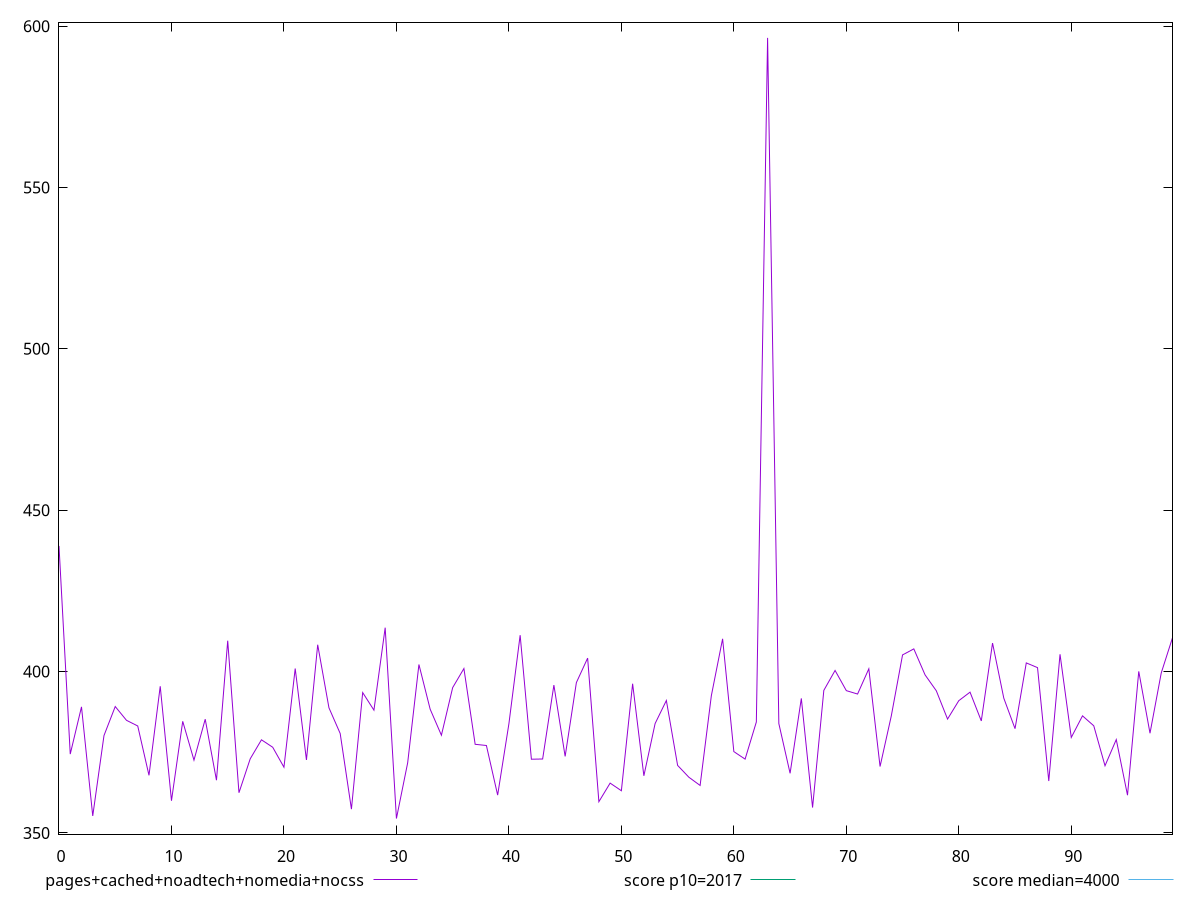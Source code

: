 reset

$pagesCachedNoadtechNomediaNocss <<EOF
0 438.9279999999999
1 374.43600000000004
2 389.06799999999987
3 355.26400000000007
4 380.18399999999997
5 389.168
6 384.90000000000015
7 383.14400000000006
8 367.8479999999999
9 395.448
10 359.9800000000003
11 384.5920000000001
12 372.556
13 385.24800000000005
14 366.3360000000001
15 409.5640000000001
16 362.45599999999985
17 372.96000000000004
18 378.86000000000007
19 376.5559999999999
20 370.3639999999999
21 400.94800000000004
22 372.6119999999998
23 408.32
24 388.78000000000014
25 380.81600000000003
26 357.37199999999996
27 393.49600000000004
28 388.044
29 413.6039999999999
30 354.46799999999996
31 371.73599999999993
32 402.1920000000001
33 388.34
34 380.28
35 395.028
36 400.9440000000001
37 377.4639999999999
38 377.0960000000001
39 361.72400000000005
40 383.82000000000005
41 411.28000000000003
42 372.84399999999994
43 372.912
44 395.81599999999986
45 373.71200000000005
46 396.5880000000002
47 404.17600000000016
48 359.68000000000006
49 365.43999999999994
50 363.0760000000001
51 396.2400000000001
52 367.7
53 383.896
54 391.0400000000001
55 370.932
56 367.26400000000007
57 364.7159999999999
58 392.54400000000004
59 410.156
60 375.19600000000014
61 372.87600000000003
62 384.3799999999999
63 596.3600000000001
64 383.89599999999996
65 368.476
66 391.6879999999999
67 357.86799999999994
68 394.17600000000004
69 400.35200000000003
70 394.09599999999995
71 393.0440000000001
72 400.85600000000005
73 370.58399999999995
74 386.28400000000016
75 405.1719999999999
76 407.03599999999994
77 398.98399999999987
78 394.05600000000004
79 385.28800000000007
80 390.98799999999983
81 393.62400000000014
82 384.7079999999999
83 408.836
84 391.7680000000001
85 382.30800000000005
86 402.6879999999999
87 401.22400000000005
88 366.0919999999999
89 405.36
90 379.58799999999997
91 386.2839999999999
92 383.19999999999993
93 370.8199999999999
94 378.9360000000001
95 361.696
96 400.064
97 380.9
98 399.58800000000014
99 410.4800000000001
EOF

set key outside below
set xrange [0:99]
set yrange [349.63015999999993:601.1978400000002]
set trange [349.63015999999993:601.1978400000002]
set terminal svg size 640, 500 enhanced background rgb 'white'
set output "report_00018_2021-02-10T15-25-16.877Z/mainthread-work-breakdown/comparison/line/4_vs_5.svg"

plot $pagesCachedNoadtechNomediaNocss title "pages+cached+noadtech+nomedia+nocss" with line, \
     2017 title "score p10=2017", \
     4000 title "score median=4000"

reset
